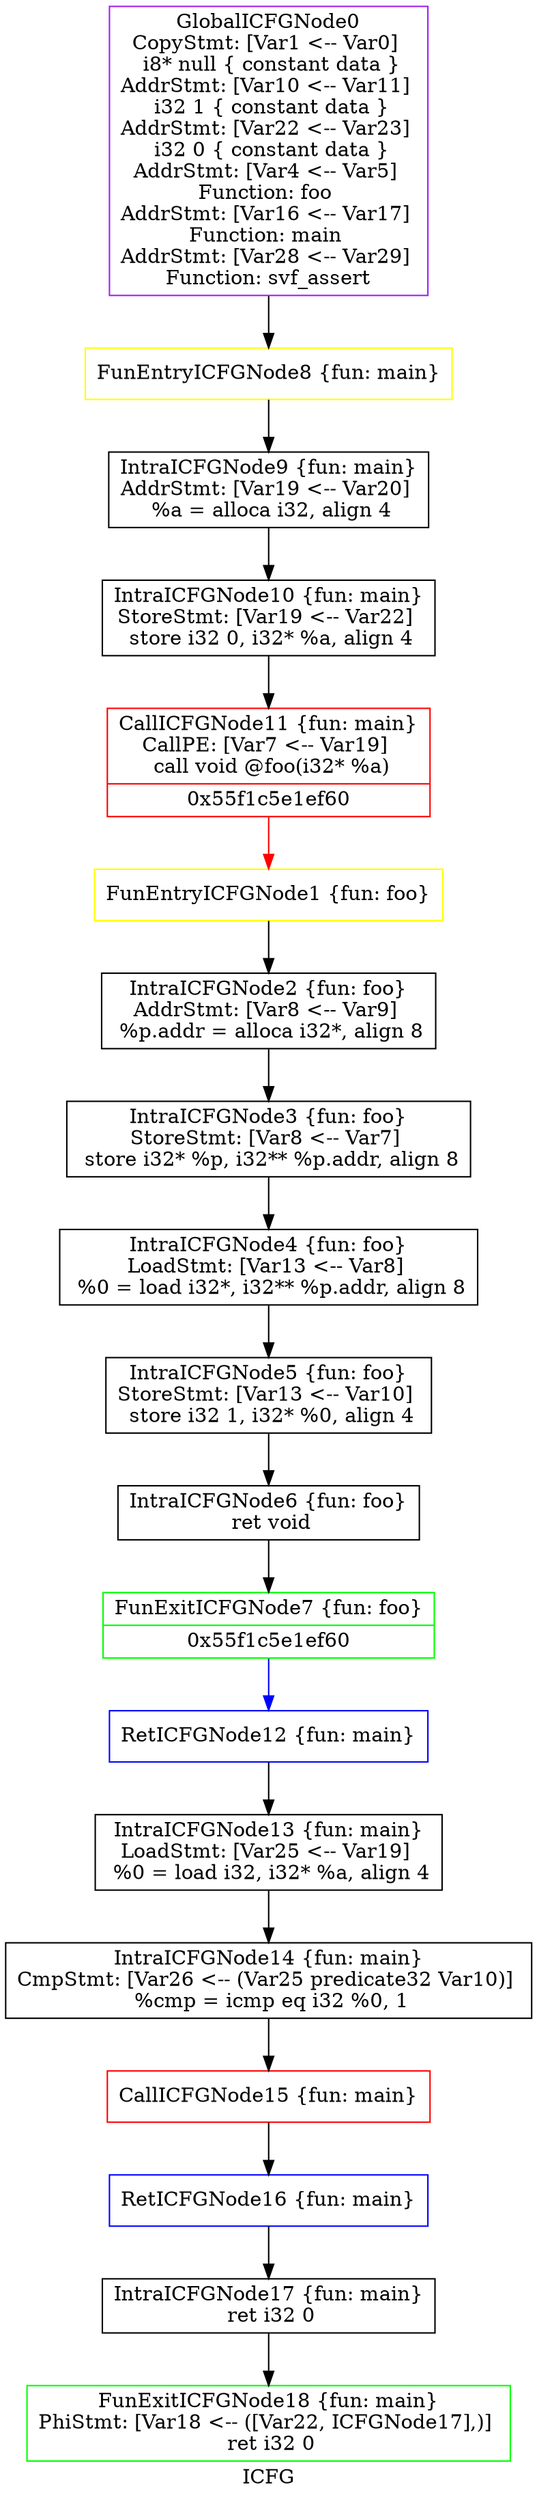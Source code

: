 digraph "ICFG" {
	label="ICFG";

	Node0x55f1c5e22a00 [shape=record,color=purple,label="{GlobalICFGNode0\nCopyStmt: [Var1 \<-- Var0]  \n i8* null \{ constant data \}\nAddrStmt: [Var10 \<-- Var11]  \n i32 1 \{ constant data \}\nAddrStmt: [Var22 \<-- Var23]  \n i32 0 \{ constant data \}\nAddrStmt: [Var4 \<-- Var5]  \nFunction: foo \nAddrStmt: [Var16 \<-- Var17]  \nFunction: main \nAddrStmt: [Var28 \<-- Var29]  \nFunction: svf_assert }"];
	Node0x55f1c5e22a00 -> Node0x55f1c5d7cac0[style=solid];
	Node0x55f1c5d7c8c0 [shape=record,color=yellow,label="{FunEntryICFGNode1 \{fun: foo\}}"];
	Node0x55f1c5d7c8c0 -> Node0x55f1c5e26e20[style=solid];
	Node0x55f1c5e26e20 [shape=record,color=black,label="{IntraICFGNode2 \{fun: foo\}\nAddrStmt: [Var8 \<-- Var9]  \n   %p.addr = alloca i32*, align 8 }"];
	Node0x55f1c5e26e20 -> Node0x55f1c5e22d00[style=solid];
	Node0x55f1c5e22d00 [shape=record,color=black,label="{IntraICFGNode3 \{fun: foo\}\nStoreStmt: [Var8 \<-- Var7]  \n   store i32* %p, i32** %p.addr, align 8 }"];
	Node0x55f1c5e22d00 -> Node0x55f1c5e22e50[style=solid];
	Node0x55f1c5e22e50 [shape=record,color=black,label="{IntraICFGNode4 \{fun: foo\}\nLoadStmt: [Var13 \<-- Var8]  \n   %0 = load i32*, i32** %p.addr, align 8 }"];
	Node0x55f1c5e22e50 -> Node0x55f1c5e27110[style=solid];
	Node0x55f1c5e27110 [shape=record,color=black,label="{IntraICFGNode5 \{fun: foo\}\nStoreStmt: [Var13 \<-- Var10]  \n   store i32 1, i32* %0, align 4 }"];
	Node0x55f1c5e27110 -> Node0x55f1c5e27310[style=solid];
	Node0x55f1c5e27310 [shape=record,color=black,label="{IntraICFGNode6 \{fun: foo\}\n   ret void }"];
	Node0x55f1c5e27310 -> Node0x55f1c5e27510[style=solid];
	Node0x55f1c5e27510 [shape=record,color=green,label="{FunExitICFGNode7 \{fun: foo\}|{<s0>0x55f1c5e1ef60}}"];
	Node0x55f1c5e27510:s0 -> Node0x55f1c5d7be20[style=solid,color=blue];
	Node0x55f1c5d7cac0 [shape=record,color=yellow,label="{FunEntryICFGNode8 \{fun: main\}}"];
	Node0x55f1c5d7cac0 -> Node0x55f1c5e25470[style=solid];
	Node0x55f1c5e25470 [shape=record,color=black,label="{IntraICFGNode9 \{fun: main\}\nAddrStmt: [Var19 \<-- Var20]  \n   %a = alloca i32, align 4 }"];
	Node0x55f1c5e25470 -> Node0x55f1c5e25650[style=solid];
	Node0x55f1c5e25650 [shape=record,color=black,label="{IntraICFGNode10 \{fun: main\}\nStoreStmt: [Var19 \<-- Var22]  \n   store i32 0, i32* %a, align 4 }"];
	Node0x55f1c5e25650 -> Node0x55f1c5e25830[style=solid];
	Node0x55f1c5e25830 [shape=record,color=red,label="{CallICFGNode11 \{fun: main\}\nCallPE: [Var7 \<-- Var19]  \n   call void @foo(i32* %a) |{<s0>0x55f1c5e1ef60}}"];
	Node0x55f1c5e25830:s0 -> Node0x55f1c5d7c8c0[style=solid,color=red];
	Node0x55f1c5d7be20 [shape=record,color=blue,label="{RetICFGNode12 \{fun: main\}}"];
	Node0x55f1c5d7be20 -> Node0x55f1c5e25c80[style=solid];
	Node0x55f1c5e25c80 [shape=record,color=black,label="{IntraICFGNode13 \{fun: main\}\nLoadStmt: [Var25 \<-- Var19]  \n   %0 = load i32, i32* %a, align 4 }"];
	Node0x55f1c5e25c80 -> Node0x55f1c5e23570[style=solid];
	Node0x55f1c5e23570 [shape=record,color=black,label="{IntraICFGNode14 \{fun: main\}\nCmpStmt: [Var26 \<-- (Var25 predicate32 Var10)]  \n   %cmp = icmp eq i32 %0, 1 }"];
	Node0x55f1c5e23570 -> Node0x55f1c5e23750[style=solid];
	Node0x55f1c5e23750 [shape=record,color=red,label="{CallICFGNode15 \{fun: main\}}"];
	Node0x55f1c5e23750 -> Node0x55f1c5d78300[style=solid];
	Node0x55f1c5d78300 [shape=record,color=blue,label="{RetICFGNode16 \{fun: main\}}"];
	Node0x55f1c5d78300 -> Node0x55f1c5e23a60[style=solid];
	Node0x55f1c5e23a60 [shape=record,color=black,label="{IntraICFGNode17 \{fun: main\}\n   ret i32 0 }"];
	Node0x55f1c5e23a60 -> Node0x55f1c5e23c40[style=solid];
	Node0x55f1c5e23c40 [shape=record,color=green,label="{FunExitICFGNode18 \{fun: main\}\nPhiStmt: [Var18 \<-- ([Var22, ICFGNode17],)]  \n   ret i32 0 }"];
}
